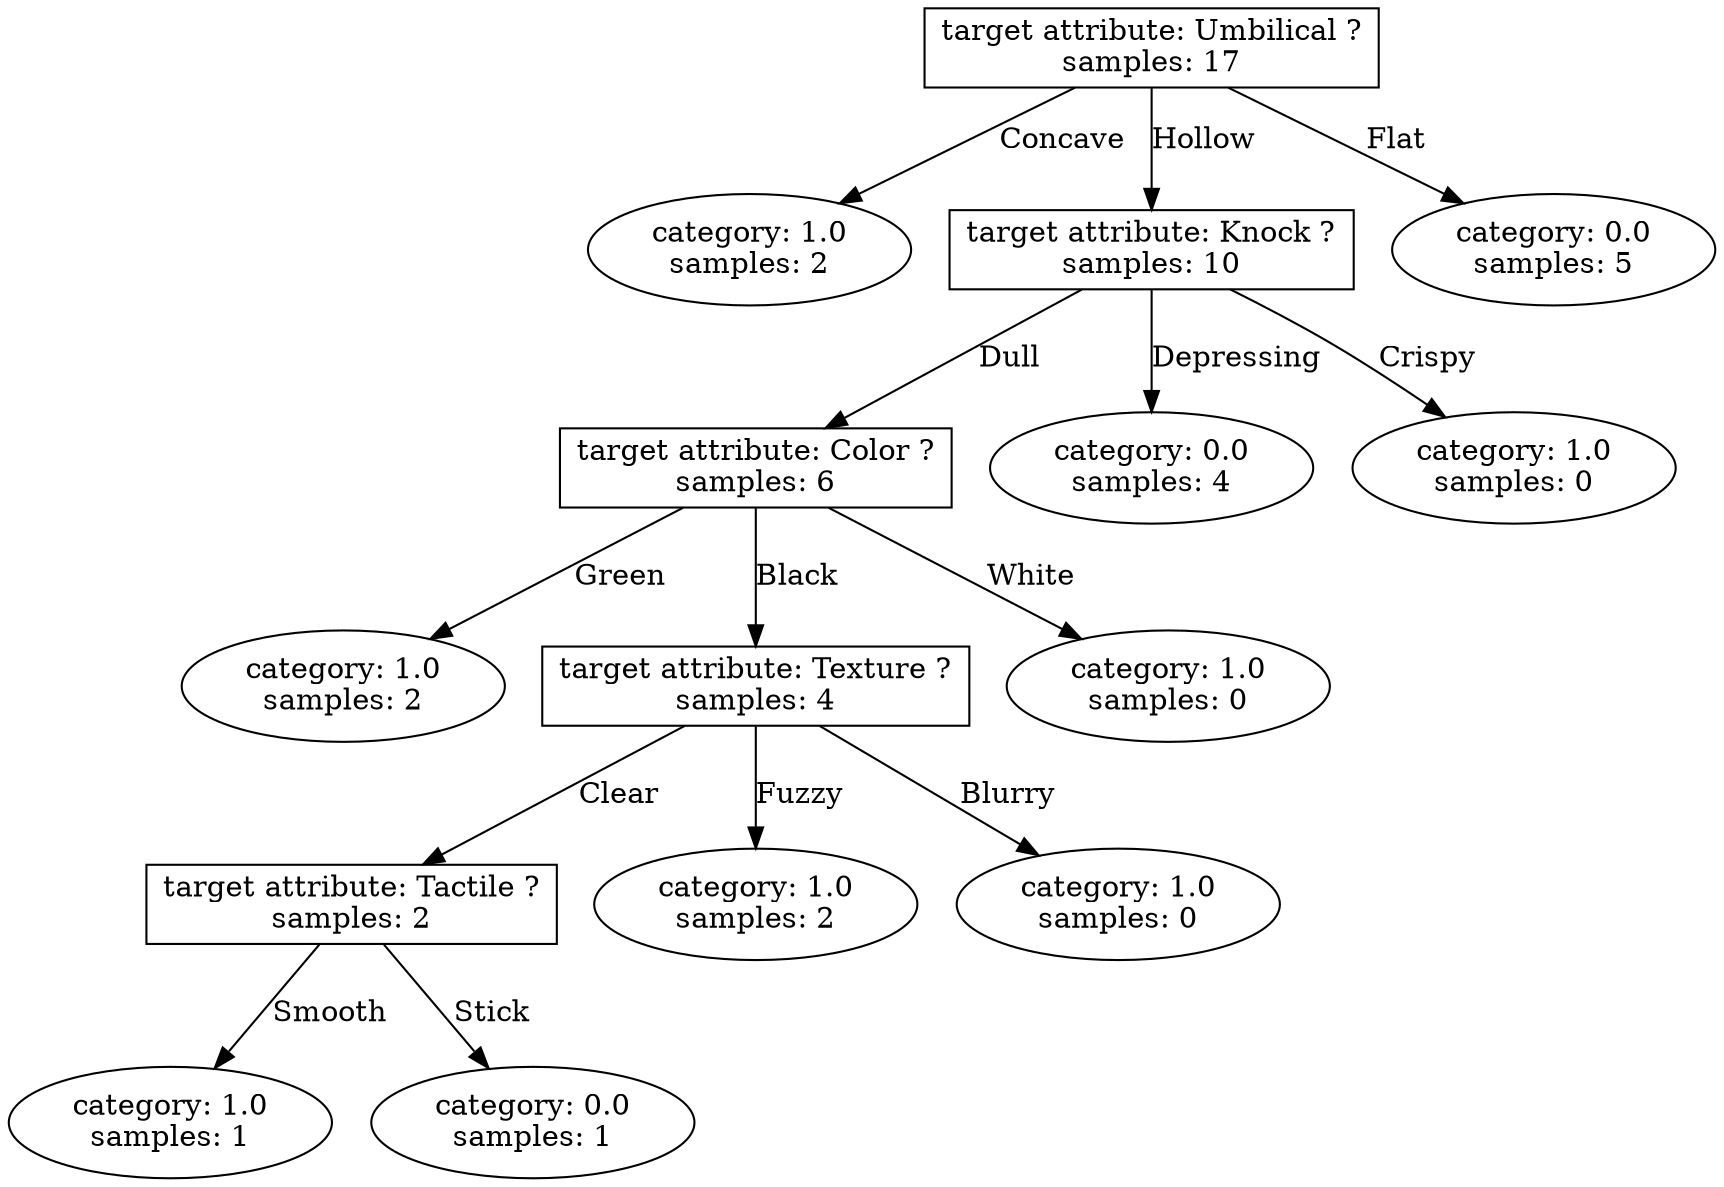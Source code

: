 digraph test_random_decision_tree_3 {
node_0 [shape = box,label= "target attribute: Umbilical ?\nsamples: 17"];
node_1 [shape = ellipse,label= "category: 1.0\nsamples: 2"];
node_0 -> node_1 [label="Concave"];
node_2 [shape = box,label= "target attribute: Knock ?\nsamples: 10"];
node_0 -> node_2 [label="Hollow"];
node_3 [shape = ellipse,label= "category: 0.0\nsamples: 5"];
node_0 -> node_3 [label="Flat"];
node_4 [shape = box,label= "target attribute: Color ?\nsamples: 6"];
node_2 -> node_4 [label="Dull"];
node_5 [shape = ellipse,label= "category: 0.0\nsamples: 4"];
node_2 -> node_5 [label="Depressing"];
node_6 [shape = ellipse,label= "category: 1.0\nsamples: 0"];
node_2 -> node_6 [label="Crispy"];
node_7 [shape = ellipse,label= "category: 1.0\nsamples: 2"];
node_4 -> node_7 [label="Green"];
node_8 [shape = box,label= "target attribute: Texture ?\nsamples: 4"];
node_4 -> node_8 [label="Black"];
node_9 [shape = ellipse,label= "category: 1.0\nsamples: 0"];
node_4 -> node_9 [label="White"];
node_10 [shape = box,label= "target attribute: Tactile ?\nsamples: 2"];
node_8 -> node_10 [label="Clear"];
node_11 [shape = ellipse,label= "category: 1.0\nsamples: 2"];
node_8 -> node_11 [label="Fuzzy"];
node_12 [shape = ellipse,label= "category: 1.0\nsamples: 0"];
node_8 -> node_12 [label="Blurry"];
node_13 [shape = ellipse,label= "category: 1.0\nsamples: 1"];
node_10 -> node_13 [label="Smooth"];
node_14 [shape = ellipse,label= "category: 0.0\nsamples: 1"];
node_10 -> node_14 [label="Stick"];
}

